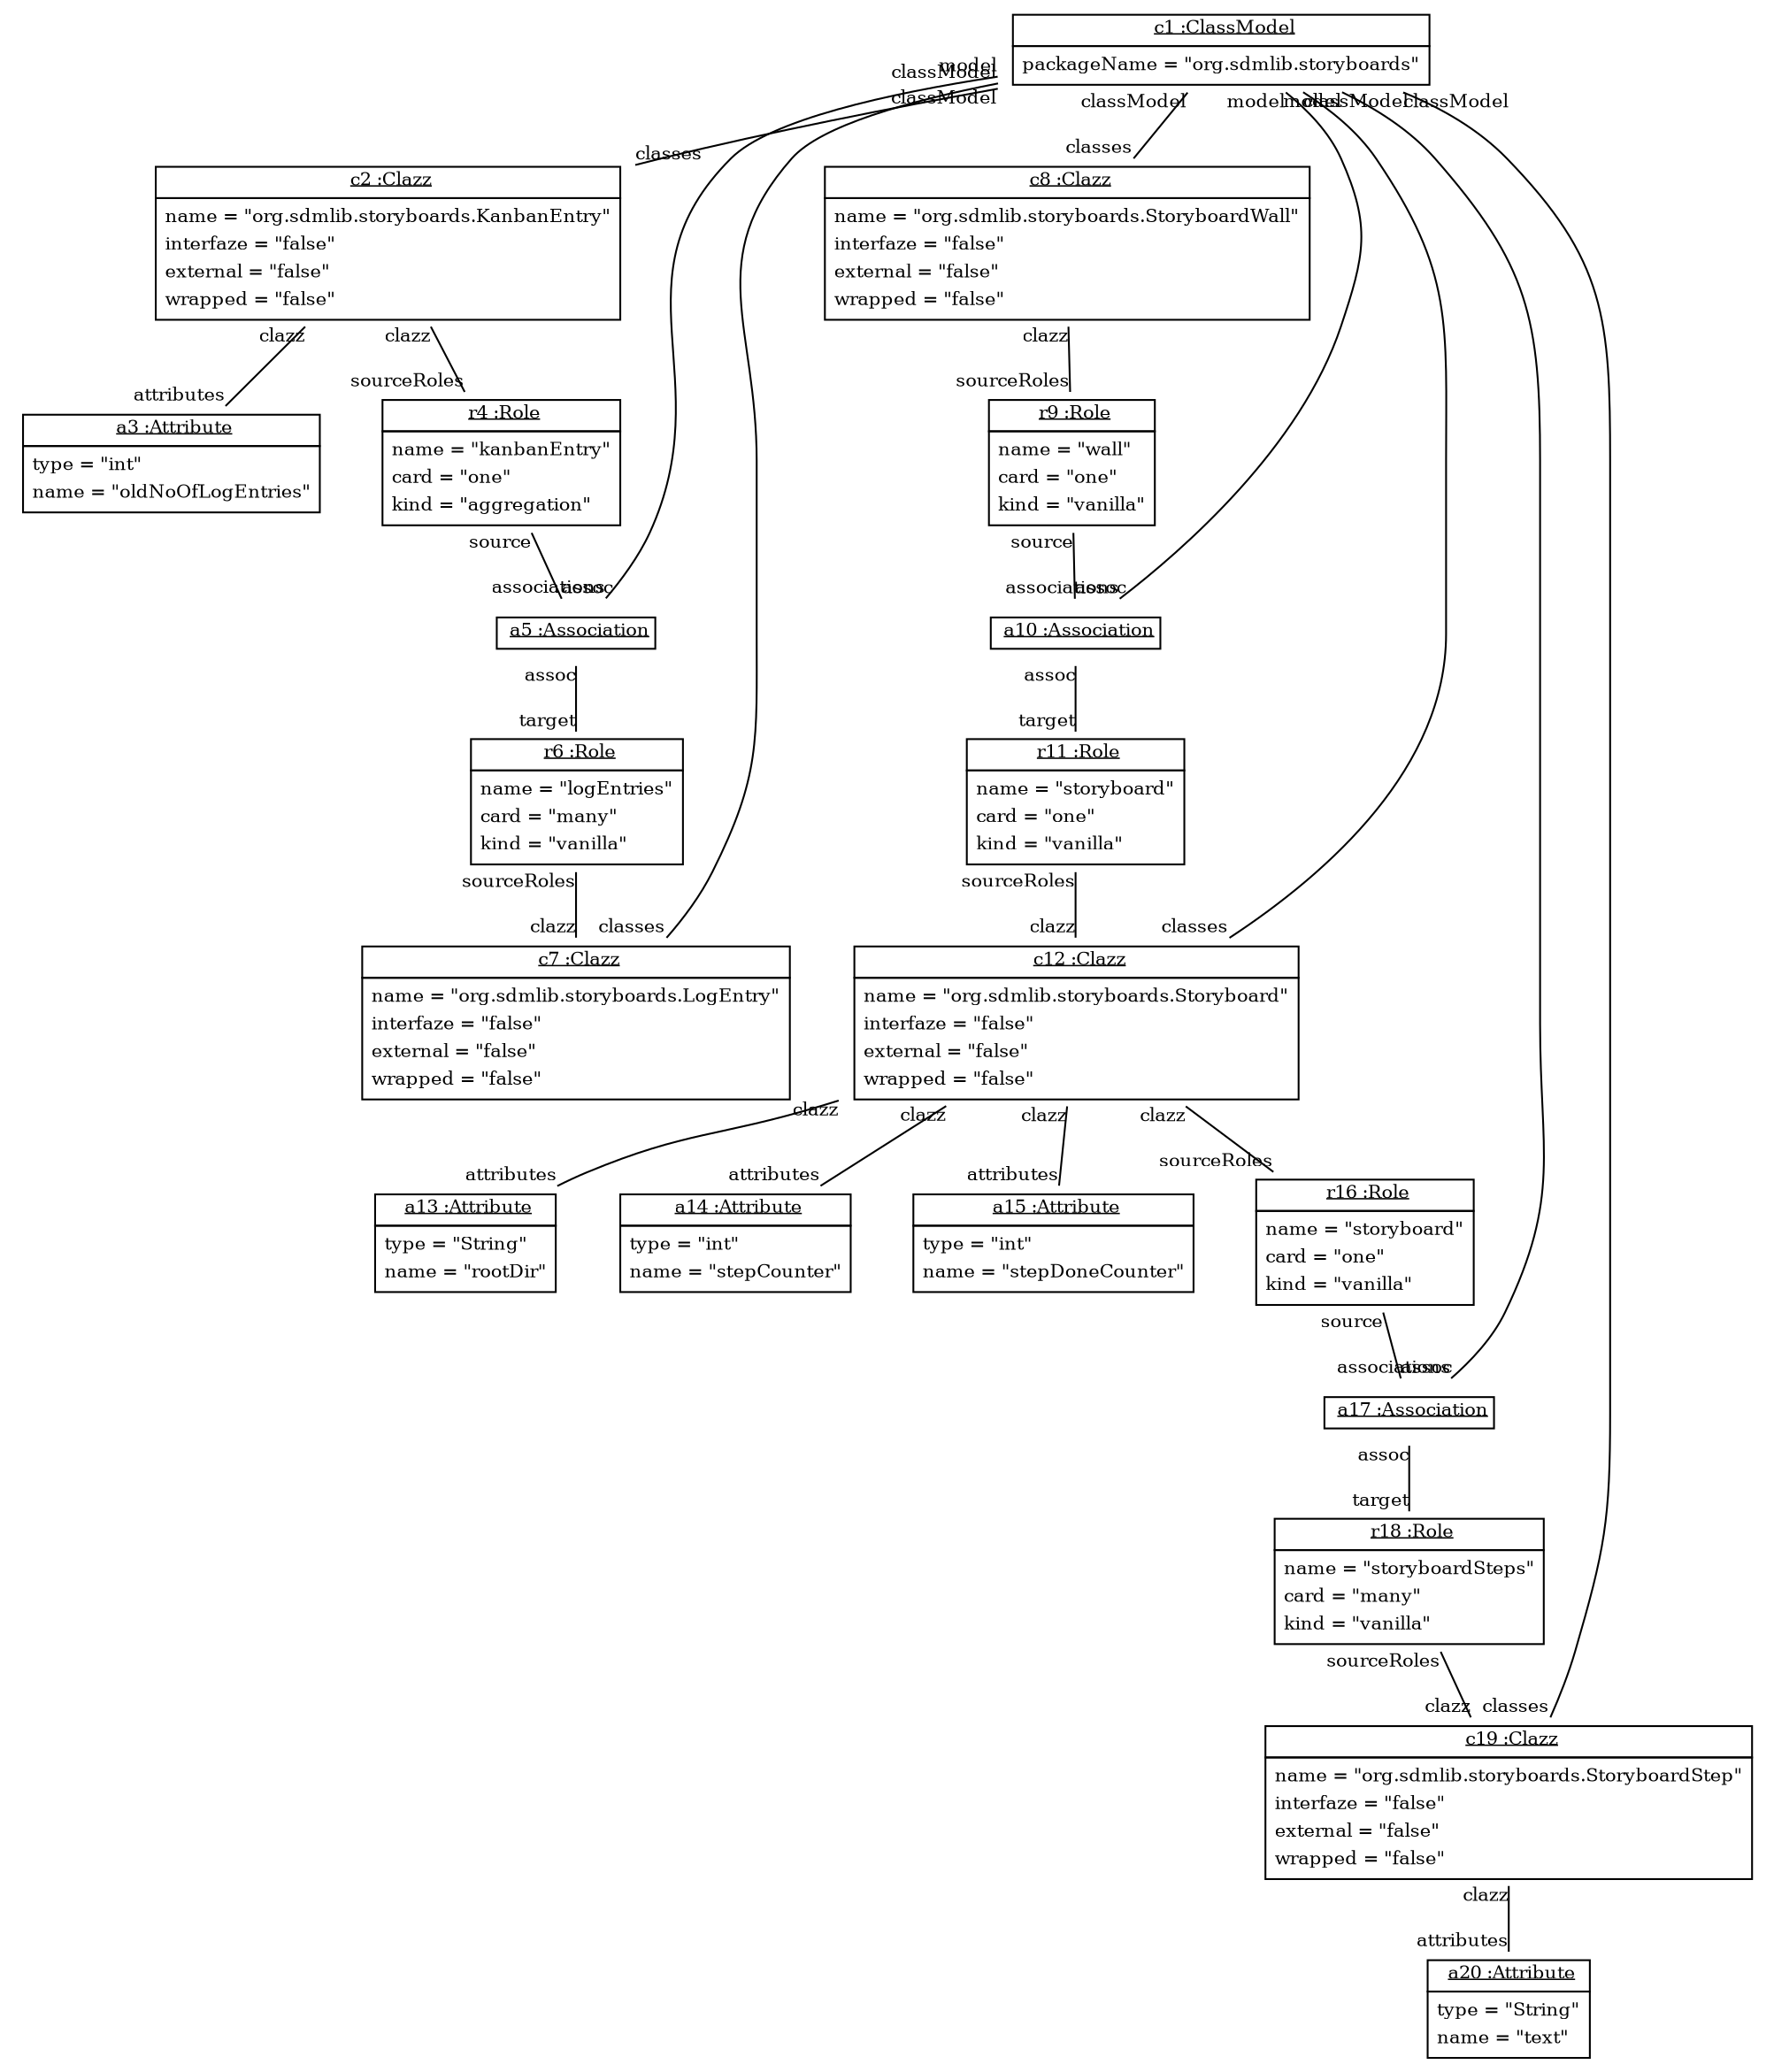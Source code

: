 graph ObjectDiagram {
   node [shape = none, fontsize = 10];
   edge [fontsize = 10];
   compound=true;

c1 [label=<<table border='0' cellborder='1' cellspacing='0'> <tr> <td href="../../SDMLib/src/org/sdmlib/models/classes/ClassModel.java"> <u>c1 :ClassModel</u></td></tr><tr><td><table border='0' cellborder='0' cellspacing='0'><tr><td align='left'>packageName = "org.sdmlib.storyboards"</td></tr></table></td></tr></table>>];
c2 [label=<<table border='0' cellborder='1' cellspacing='0'> <tr> <td href="../../SDMLib/src/org/sdmlib/models/classes/Clazz.java"> <u>c2 :Clazz</u></td></tr><tr><td><table border='0' cellborder='0' cellspacing='0'><tr><td align='left'>name = "org.sdmlib.storyboards.KanbanEntry"</td></tr><tr><td align='left'>interfaze = "false"</td></tr><tr><td align='left'>external = "false"</td></tr><tr><td align='left'>wrapped = "false"</td></tr></table></td></tr></table>>];
a3 [label=<<table border='0' cellborder='1' cellspacing='0'> <tr> <td href="../../SDMLib/src/org/sdmlib/models/classes/Attribute.java"> <u>a3 :Attribute</u></td></tr><tr><td><table border='0' cellborder='0' cellspacing='0'><tr><td align='left'>type = "int"</td></tr><tr><td align='left'>name = "oldNoOfLogEntries"</td></tr></table></td></tr></table>>];
r4 [label=<<table border='0' cellborder='1' cellspacing='0'> <tr> <td href="../../SDMLib/src/org/sdmlib/models/classes/Role.java"> <u>r4 :Role</u></td></tr><tr><td><table border='0' cellborder='0' cellspacing='0'><tr><td align='left'>name = "kanbanEntry"</td></tr><tr><td align='left'>card = "one"</td></tr><tr><td align='left'>kind = "aggregation"</td></tr></table></td></tr></table>>];
a5 [label=<<table border='0' cellborder='1' cellspacing='0'> <tr> <td href="../../SDMLib/src/org/sdmlib/models/classes/Association.java"> <u>a5 :Association</u></td></tr></table>>];
r6 [label=<<table border='0' cellborder='1' cellspacing='0'> <tr> <td href="../../SDMLib/src/org/sdmlib/models/classes/Role.java"> <u>r6 :Role</u></td></tr><tr><td><table border='0' cellborder='0' cellspacing='0'><tr><td align='left'>name = "logEntries"</td></tr><tr><td align='left'>card = "many"</td></tr><tr><td align='left'>kind = "vanilla"</td></tr></table></td></tr></table>>];
c7 [label=<<table border='0' cellborder='1' cellspacing='0'> <tr> <td href="../../SDMLib/src/org/sdmlib/models/classes/Clazz.java"> <u>c7 :Clazz</u></td></tr><tr><td><table border='0' cellborder='0' cellspacing='0'><tr><td align='left'>name = "org.sdmlib.storyboards.LogEntry"</td></tr><tr><td align='left'>interfaze = "false"</td></tr><tr><td align='left'>external = "false"</td></tr><tr><td align='left'>wrapped = "false"</td></tr></table></td></tr></table>>];
c8 [label=<<table border='0' cellborder='1' cellspacing='0'> <tr> <td href="../../SDMLib/src/org/sdmlib/models/classes/Clazz.java"> <u>c8 :Clazz</u></td></tr><tr><td><table border='0' cellborder='0' cellspacing='0'><tr><td align='left'>name = "org.sdmlib.storyboards.StoryboardWall"</td></tr><tr><td align='left'>interfaze = "false"</td></tr><tr><td align='left'>external = "false"</td></tr><tr><td align='left'>wrapped = "false"</td></tr></table></td></tr></table>>];
r9 [label=<<table border='0' cellborder='1' cellspacing='0'> <tr> <td href="../../SDMLib/src/org/sdmlib/models/classes/Role.java"> <u>r9 :Role</u></td></tr><tr><td><table border='0' cellborder='0' cellspacing='0'><tr><td align='left'>name = "wall"</td></tr><tr><td align='left'>card = "one"</td></tr><tr><td align='left'>kind = "vanilla"</td></tr></table></td></tr></table>>];
a10 [label=<<table border='0' cellborder='1' cellspacing='0'> <tr> <td href="../../SDMLib/src/org/sdmlib/models/classes/Association.java"> <u>a10 :Association</u></td></tr></table>>];
r11 [label=<<table border='0' cellborder='1' cellspacing='0'> <tr> <td href="../../SDMLib/src/org/sdmlib/models/classes/Role.java"> <u>r11 :Role</u></td></tr><tr><td><table border='0' cellborder='0' cellspacing='0'><tr><td align='left'>name = "storyboard"</td></tr><tr><td align='left'>card = "one"</td></tr><tr><td align='left'>kind = "vanilla"</td></tr></table></td></tr></table>>];
c12 [label=<<table border='0' cellborder='1' cellspacing='0'> <tr> <td href="../../SDMLib/src/org/sdmlib/models/classes/Clazz.java"> <u>c12 :Clazz</u></td></tr><tr><td><table border='0' cellborder='0' cellspacing='0'><tr><td align='left'>name = "org.sdmlib.storyboards.Storyboard"</td></tr><tr><td align='left'>interfaze = "false"</td></tr><tr><td align='left'>external = "false"</td></tr><tr><td align='left'>wrapped = "false"</td></tr></table></td></tr></table>>];
a13 [label=<<table border='0' cellborder='1' cellspacing='0'> <tr> <td href="../../SDMLib/src/org/sdmlib/models/classes/Attribute.java"> <u>a13 :Attribute</u></td></tr><tr><td><table border='0' cellborder='0' cellspacing='0'><tr><td align='left'>type = "String"</td></tr><tr><td align='left'>name = "rootDir"</td></tr></table></td></tr></table>>];
a14 [label=<<table border='0' cellborder='1' cellspacing='0'> <tr> <td href="../../SDMLib/src/org/sdmlib/models/classes/Attribute.java"> <u>a14 :Attribute</u></td></tr><tr><td><table border='0' cellborder='0' cellspacing='0'><tr><td align='left'>type = "int"</td></tr><tr><td align='left'>name = "stepCounter"</td></tr></table></td></tr></table>>];
a15 [label=<<table border='0' cellborder='1' cellspacing='0'> <tr> <td href="../../SDMLib/src/org/sdmlib/models/classes/Attribute.java"> <u>a15 :Attribute</u></td></tr><tr><td><table border='0' cellborder='0' cellspacing='0'><tr><td align='left'>type = "int"</td></tr><tr><td align='left'>name = "stepDoneCounter"</td></tr></table></td></tr></table>>];
r16 [label=<<table border='0' cellborder='1' cellspacing='0'> <tr> <td href="../../SDMLib/src/org/sdmlib/models/classes/Role.java"> <u>r16 :Role</u></td></tr><tr><td><table border='0' cellborder='0' cellspacing='0'><tr><td align='left'>name = "storyboard"</td></tr><tr><td align='left'>card = "one"</td></tr><tr><td align='left'>kind = "vanilla"</td></tr></table></td></tr></table>>];
a17 [label=<<table border='0' cellborder='1' cellspacing='0'> <tr> <td href="../../SDMLib/src/org/sdmlib/models/classes/Association.java"> <u>a17 :Association</u></td></tr></table>>];
r18 [label=<<table border='0' cellborder='1' cellspacing='0'> <tr> <td href="../../SDMLib/src/org/sdmlib/models/classes/Role.java"> <u>r18 :Role</u></td></tr><tr><td><table border='0' cellborder='0' cellspacing='0'><tr><td align='left'>name = "storyboardSteps"</td></tr><tr><td align='left'>card = "many"</td></tr><tr><td align='left'>kind = "vanilla"</td></tr></table></td></tr></table>>];
c19 [label=<<table border='0' cellborder='1' cellspacing='0'> <tr> <td href="../../SDMLib/src/org/sdmlib/models/classes/Clazz.java"> <u>c19 :Clazz</u></td></tr><tr><td><table border='0' cellborder='0' cellspacing='0'><tr><td align='left'>name = "org.sdmlib.storyboards.StoryboardStep"</td></tr><tr><td align='left'>interfaze = "false"</td></tr><tr><td align='left'>external = "false"</td></tr><tr><td align='left'>wrapped = "false"</td></tr></table></td></tr></table>>];
a20 [label=<<table border='0' cellborder='1' cellspacing='0'> <tr> <td href="../../SDMLib/src/org/sdmlib/models/classes/Attribute.java"> <u>a20 :Attribute</u></td></tr><tr><td><table border='0' cellborder='0' cellspacing='0'><tr><td align='left'>type = "String"</td></tr><tr><td align='left'>name = "text"</td></tr></table></td></tr></table>>];

c1 -- c2 [headlabel = "classes" taillabel = "classModel"];
c1 -- c7 [headlabel = "classes" taillabel = "classModel"];
c1 -- c8 [headlabel = "classes" taillabel = "classModel"];
c1 -- c12 [headlabel = "classes" taillabel = "classModel"];
c1 -- c19 [headlabel = "classes" taillabel = "classModel"];
c1 -- a5 [headlabel = "associations" taillabel = "model"];
c1 -- a10 [headlabel = "associations" taillabel = "model"];
c1 -- a17 [headlabel = "associations" taillabel = "model"];
c2 -- a3 [headlabel = "attributes" taillabel = "clazz"];
c2 -- r4 [headlabel = "sourceRoles" taillabel = "clazz"];
r4 -- a5 [headlabel = "assoc" taillabel = "source"];
a5 -- r6 [headlabel = "target" taillabel = "assoc"];
r6 -- c7 [headlabel = "clazz" taillabel = "sourceRoles"];
c8 -- r9 [headlabel = "sourceRoles" taillabel = "clazz"];
r9 -- a10 [headlabel = "assoc" taillabel = "source"];
a10 -- r11 [headlabel = "target" taillabel = "assoc"];
r11 -- c12 [headlabel = "clazz" taillabel = "sourceRoles"];
c12 -- a13 [headlabel = "attributes" taillabel = "clazz"];
c12 -- a14 [headlabel = "attributes" taillabel = "clazz"];
c12 -- a15 [headlabel = "attributes" taillabel = "clazz"];
c12 -- r16 [headlabel = "sourceRoles" taillabel = "clazz"];
r16 -- a17 [headlabel = "assoc" taillabel = "source"];
a17 -- r18 [headlabel = "target" taillabel = "assoc"];
r18 -- c19 [headlabel = "clazz" taillabel = "sourceRoles"];
c19 -- a20 [headlabel = "attributes" taillabel = "clazz"];
}
